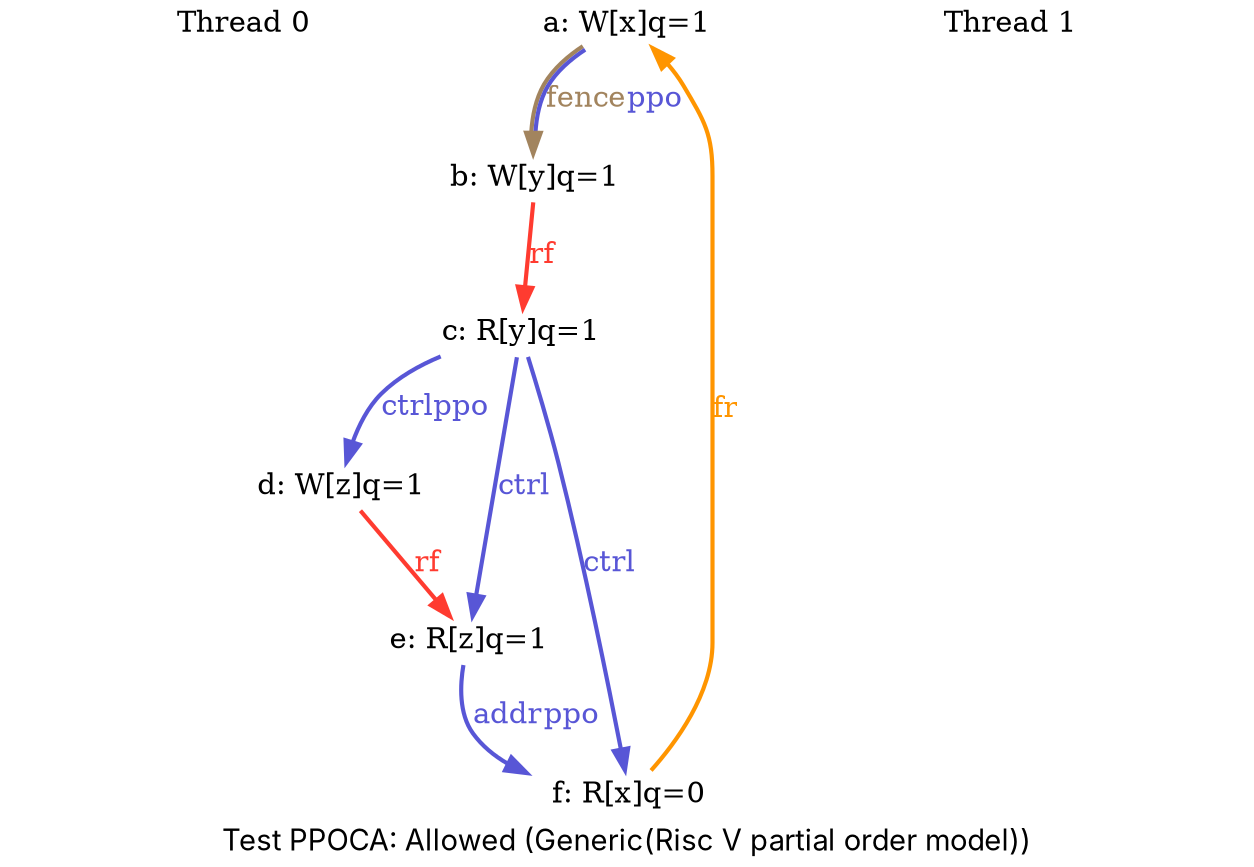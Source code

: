 digraph G {

splines=spline;
pad="0.000000";
fontname="SF Pro Display";

/* legend */
fontsize=14;
label="Test PPOCA: Allowed (Generic(Risc V partial order model))";


/* the unlocked events */
proc0_label_node [shape=none, fontsize=14, label="Thread 0", pos="1.000000,4.050000!", fixedsize=true, width=3.250000, height=0.281250]
eiid0 [label="a: W[x]q=1", shape="none", fontsize=14, pos="1.000000,3.375000!", fixedsize="false", height="0.194444", width="1.361111"];
eiid1 [label="b: W[y]q=1", shape="none", fontsize=14, pos="1.000000,2.250000!", fixedsize="false", height="0.194444", width="1.361111"];
proc1_label_node [shape=none, fontsize=14, label="Thread 1", pos="6.000000,4.050000!", fixedsize=true, width=3.250000, height=0.281250]
eiid2 [label="c: R[y]q=1", shape="none", fontsize=14, pos="6.000000,3.375000!", fixedsize="false", height="0.194444", width="1.361111"];
eiid3 [label="d: W[z]q=1", shape="none", fontsize=14, pos="6.000000,2.250000!", fixedsize="false", height="0.194444", width="1.361111"];
eiid4 [label="e: R[z]q=1", shape="none", fontsize=14, pos="6.000000,1.125000!", fixedsize="false", height="0.194444", width="1.361111"];
eiid5 [label="f: R[x]q=0", shape="none", fontsize=14, pos="6.000000,0.000000!", fixedsize="false", height="0.194444", width="1.361111"];

/* the intra_causality_data edges */


/* the intra_causality_control edges */

/* the poi edges */
/* the rfmap edges */


/* The viewed-before edges */
eiid0 -> eiid1 [label=<<font color="#A2845E">fence</font><font color="#5856D6">ppo</font>>, color="#A2845E:#5856D6", fontsize=14, penwidth="2.000000", arrowsize="1.000000"];
eiid1 -> eiid2 [label=<<font color="#FF3B30">rf</font>>, color="#FF3B30", fontsize=14, penwidth="2.000000", arrowsize="1.000000"];
eiid2 -> eiid3 [label=<<font color="#5856D6">ctrl</font><font color="#5856D6">ppo</font>>, color="#5856D6", fontsize=14, penwidth="2.000000", arrowsize="1.000000"];
eiid2 -> eiid4 [label=<<font color="#5856D6">ctrl</font>>, color="#5856D6", fontsize=14, penwidth="2.000000", arrowsize="1.000000"];
eiid2 -> eiid5 [label=<<font color="#5856D6">ctrl</font>>, color="#5856D6", fontsize=14, penwidth="2.000000", arrowsize="1.000000"];
eiid3 -> eiid4 [label=<<font color="#FF3B30">rf</font>>, color="#FF3B30", fontsize=14, penwidth="2.000000", arrowsize="1.000000"];
eiid4 -> eiid5 [label=<<font color="#5856D6">addr</font><font color="#5856D6">ppo</font>>, color="#5856D6", fontsize=14, penwidth="2.000000", arrowsize="1.000000"];
eiid5 -> eiid0 [label=<<font color="#FF9500">fr</font>>, color="#FF9500", fontsize=14, penwidth="2.000000", arrowsize="1.000000"];
}
